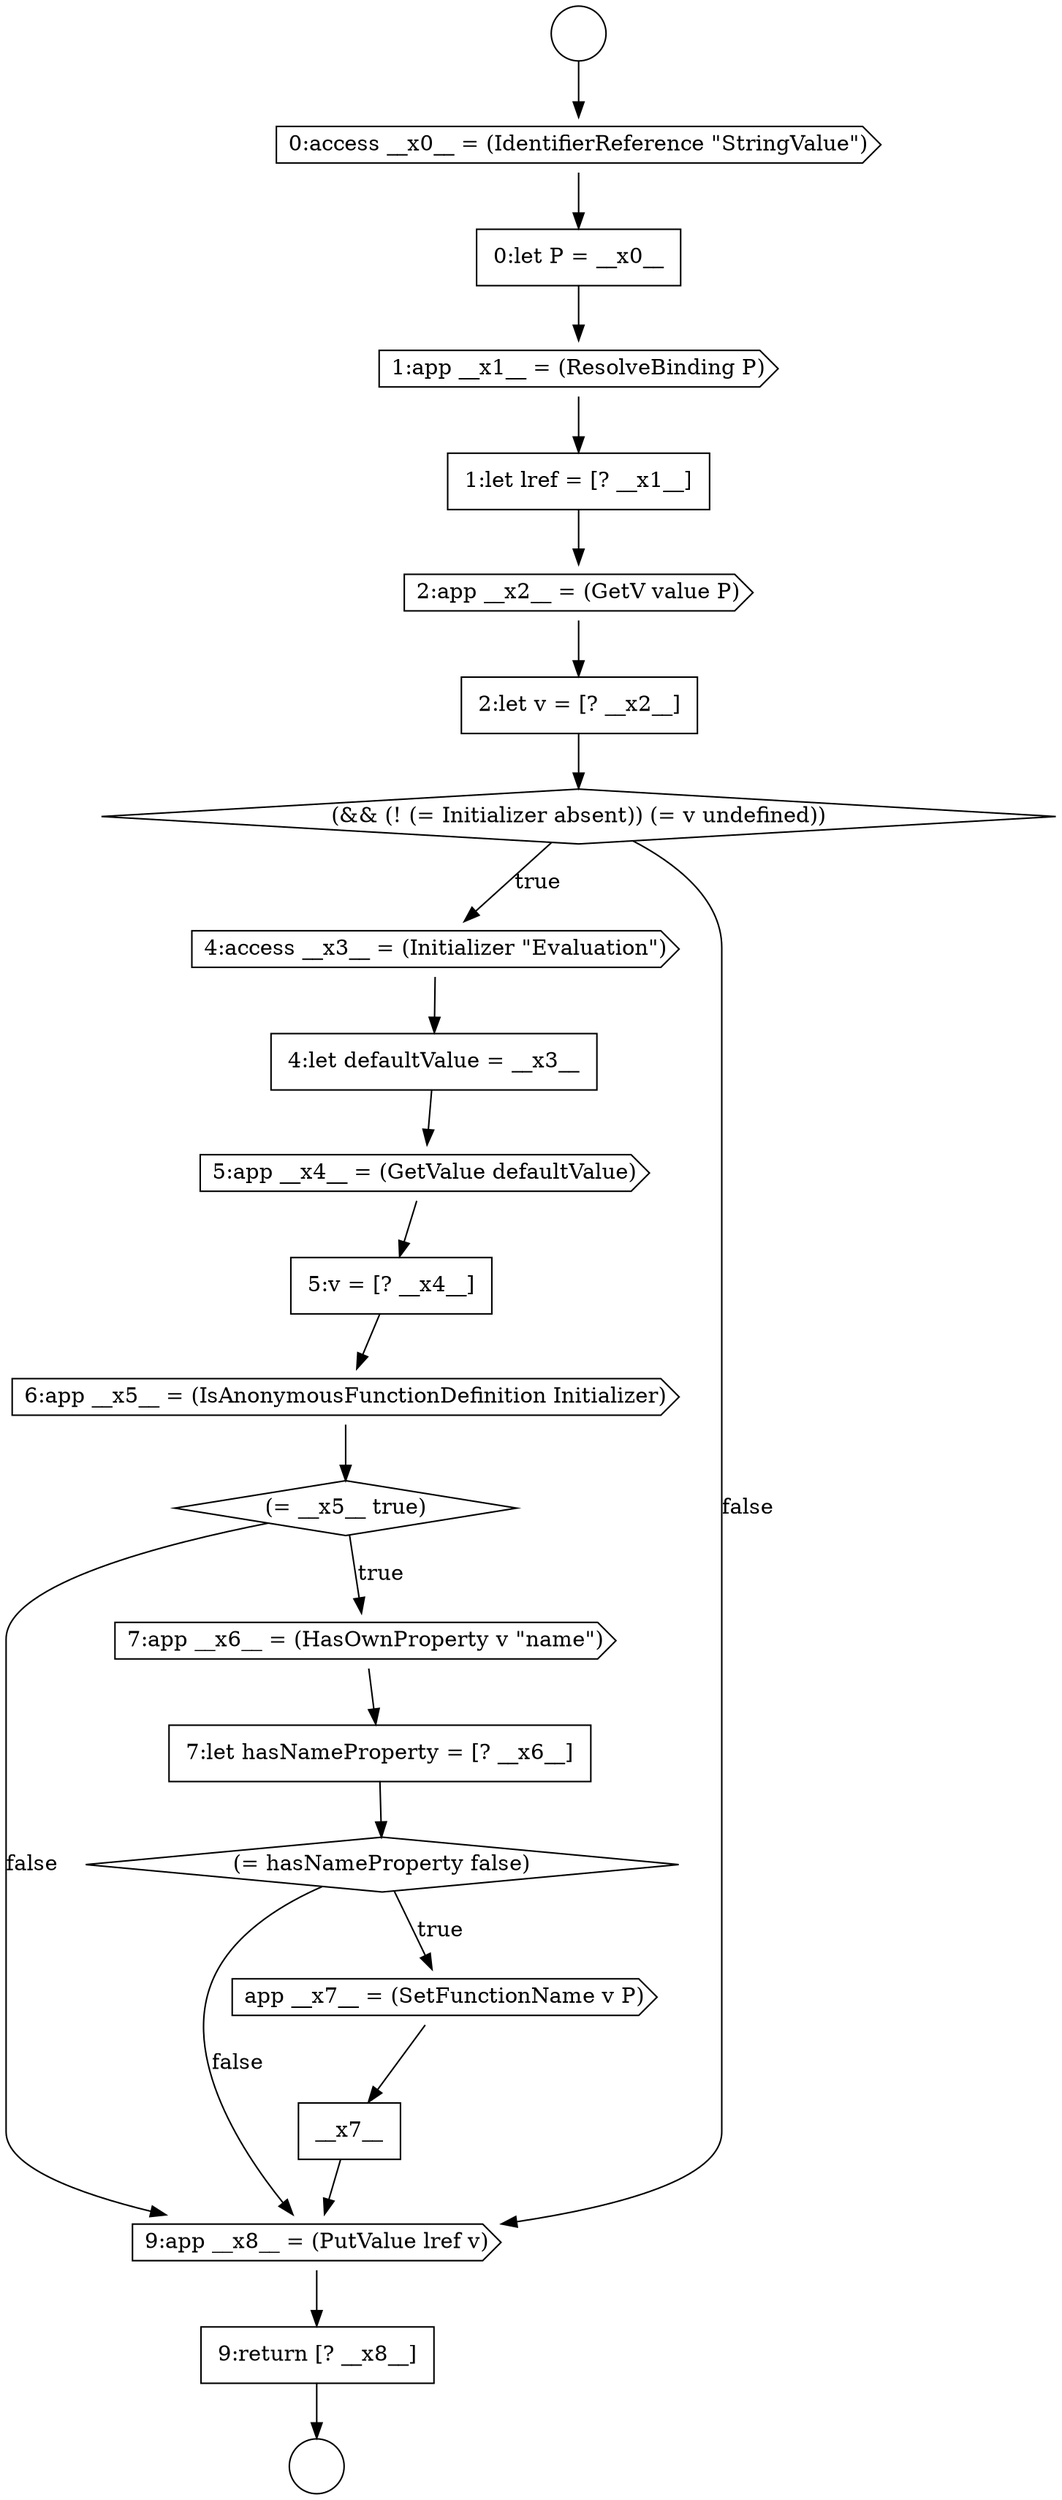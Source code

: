 digraph {
  node5028 [shape=diamond, label=<<font color="black">(= hasNameProperty false)</font>> color="black" fillcolor="white" style=filled]
  node5024 [shape=cds, label=<<font color="black">6:app __x5__ = (IsAnonymousFunctionDefinition Initializer)</font>> color="black" fillcolor="white" style=filled]
  node5020 [shape=cds, label=<<font color="black">4:access __x3__ = (Initializer &quot;Evaluation&quot;)</font>> color="black" fillcolor="white" style=filled]
  node5021 [shape=none, margin=0, label=<<font color="black">
    <table border="0" cellborder="1" cellspacing="0" cellpadding="10">
      <tr><td align="left">4:let defaultValue = __x3__</td></tr>
    </table>
  </font>> color="black" fillcolor="white" style=filled]
  node5031 [shape=cds, label=<<font color="black">9:app __x8__ = (PutValue lref v)</font>> color="black" fillcolor="white" style=filled]
  node5026 [shape=cds, label=<<font color="black">7:app __x6__ = (HasOwnProperty v &quot;name&quot;)</font>> color="black" fillcolor="white" style=filled]
  node5016 [shape=none, margin=0, label=<<font color="black">
    <table border="0" cellborder="1" cellspacing="0" cellpadding="10">
      <tr><td align="left">1:let lref = [? __x1__]</td></tr>
    </table>
  </font>> color="black" fillcolor="white" style=filled]
  node5022 [shape=cds, label=<<font color="black">5:app __x4__ = (GetValue defaultValue)</font>> color="black" fillcolor="white" style=filled]
  node5011 [shape=circle label=" " color="black" fillcolor="white" style=filled]
  node5025 [shape=diamond, label=<<font color="black">(= __x5__ true)</font>> color="black" fillcolor="white" style=filled]
  node5018 [shape=none, margin=0, label=<<font color="black">
    <table border="0" cellborder="1" cellspacing="0" cellpadding="10">
      <tr><td align="left">2:let v = [? __x2__]</td></tr>
    </table>
  </font>> color="black" fillcolor="white" style=filled]
  node5023 [shape=none, margin=0, label=<<font color="black">
    <table border="0" cellborder="1" cellspacing="0" cellpadding="10">
      <tr><td align="left">5:v = [? __x4__]</td></tr>
    </table>
  </font>> color="black" fillcolor="white" style=filled]
  node5014 [shape=none, margin=0, label=<<font color="black">
    <table border="0" cellborder="1" cellspacing="0" cellpadding="10">
      <tr><td align="left">0:let P = __x0__</td></tr>
    </table>
  </font>> color="black" fillcolor="white" style=filled]
  node5019 [shape=diamond, label=<<font color="black">(&amp;&amp; (! (= Initializer absent)) (= v undefined))</font>> color="black" fillcolor="white" style=filled]
  node5029 [shape=cds, label=<<font color="black">app __x7__ = (SetFunctionName v P)</font>> color="black" fillcolor="white" style=filled]
  node5032 [shape=none, margin=0, label=<<font color="black">
    <table border="0" cellborder="1" cellspacing="0" cellpadding="10">
      <tr><td align="left">9:return [? __x8__]</td></tr>
    </table>
  </font>> color="black" fillcolor="white" style=filled]
  node5027 [shape=none, margin=0, label=<<font color="black">
    <table border="0" cellborder="1" cellspacing="0" cellpadding="10">
      <tr><td align="left">7:let hasNameProperty = [? __x6__]</td></tr>
    </table>
  </font>> color="black" fillcolor="white" style=filled]
  node5013 [shape=cds, label=<<font color="black">0:access __x0__ = (IdentifierReference &quot;StringValue&quot;)</font>> color="black" fillcolor="white" style=filled]
  node5012 [shape=circle label=" " color="black" fillcolor="white" style=filled]
  node5017 [shape=cds, label=<<font color="black">2:app __x2__ = (GetV value P)</font>> color="black" fillcolor="white" style=filled]
  node5015 [shape=cds, label=<<font color="black">1:app __x1__ = (ResolveBinding P)</font>> color="black" fillcolor="white" style=filled]
  node5030 [shape=none, margin=0, label=<<font color="black">
    <table border="0" cellborder="1" cellspacing="0" cellpadding="10">
      <tr><td align="left">__x7__</td></tr>
    </table>
  </font>> color="black" fillcolor="white" style=filled]
  node5015 -> node5016 [ color="black"]
  node5021 -> node5022 [ color="black"]
  node5025 -> node5026 [label=<<font color="black">true</font>> color="black"]
  node5025 -> node5031 [label=<<font color="black">false</font>> color="black"]
  node5011 -> node5013 [ color="black"]
  node5032 -> node5012 [ color="black"]
  node5013 -> node5014 [ color="black"]
  node5022 -> node5023 [ color="black"]
  node5028 -> node5029 [label=<<font color="black">true</font>> color="black"]
  node5028 -> node5031 [label=<<font color="black">false</font>> color="black"]
  node5031 -> node5032 [ color="black"]
  node5024 -> node5025 [ color="black"]
  node5030 -> node5031 [ color="black"]
  node5026 -> node5027 [ color="black"]
  node5017 -> node5018 [ color="black"]
  node5023 -> node5024 [ color="black"]
  node5016 -> node5017 [ color="black"]
  node5014 -> node5015 [ color="black"]
  node5029 -> node5030 [ color="black"]
  node5020 -> node5021 [ color="black"]
  node5019 -> node5020 [label=<<font color="black">true</font>> color="black"]
  node5019 -> node5031 [label=<<font color="black">false</font>> color="black"]
  node5018 -> node5019 [ color="black"]
  node5027 -> node5028 [ color="black"]
}
